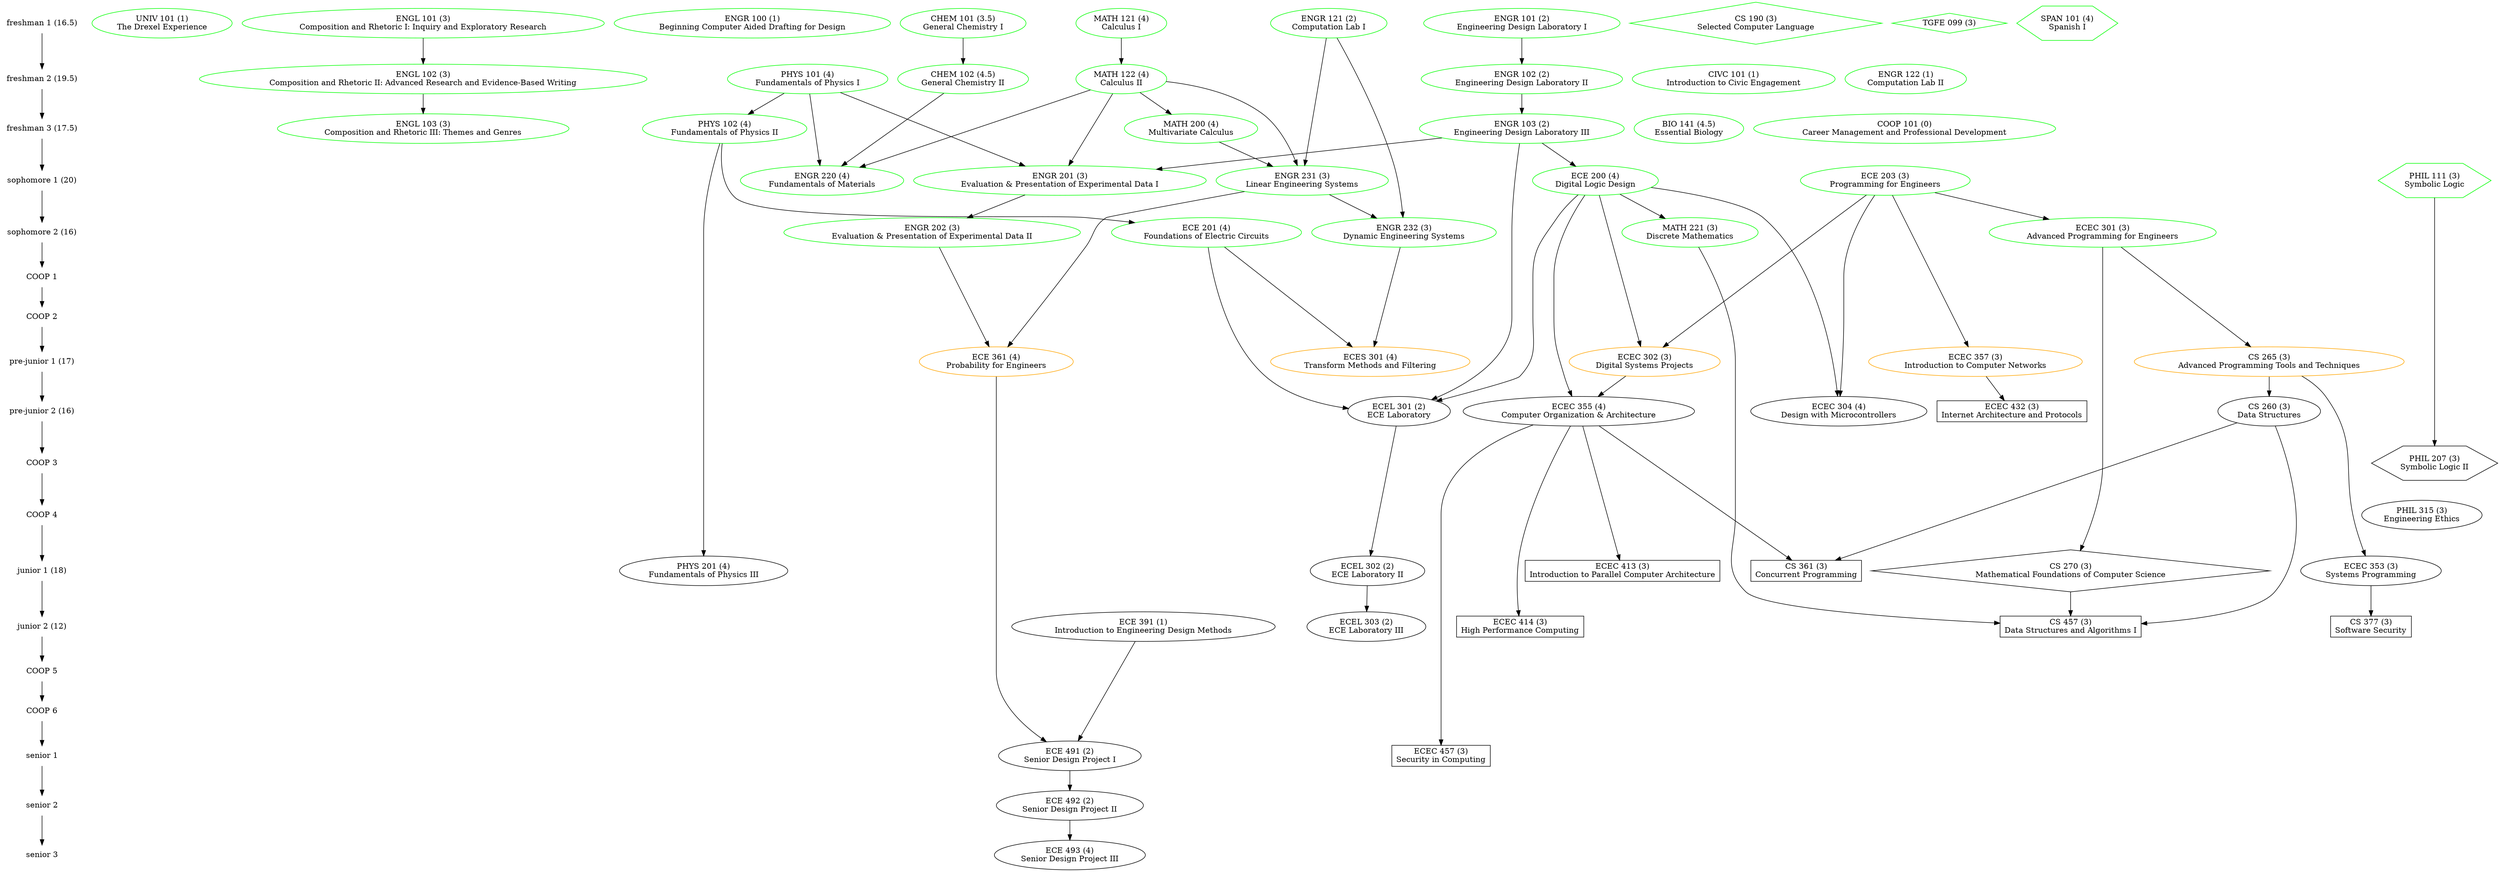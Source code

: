 /* Key:

color:
green = already taken
orange = currently taking
black = not taken

shape:
ellipse = fixed major degree requirement
box = major degree elective
diamond = free elective
hexagon = general education elective

*/

digraph Classes {

  { node [shape=plaintext]
    "freshman 1 (16.5)" ->
    "freshman 2 (19.5)" ->
    "freshman 3 (17.5)" ->
    "sophomore 1 (20)" ->
    "sophomore 2 (16)" ->
    "COOP 1" ->
    "COOP 2" ->
    "pre-junior 1 (17)" ->
    "pre-junior 2 (16)" ->
    "COOP 3" ->
    "COOP 4" ->
    "junior 1 (18)" ->
    "junior 2 (12)" ->
    "COOP 5" ->
    "COOP 6" ->
    "senior 1" ->
    "senior 2" ->
    "senior 3"
  }

  { node [color=green]
    { rank=same "freshman 1 (16.5)"
      "UNIV 101 (1)\nThe Drexel Experience"
      "ENGL 101 (3)\nComposition and Rhetoric I: Inquiry and Exploratory Research"
      "ENGR 100 (1)\nBeginning Computer Aided Drafting for Design"
      "CHEM 101 (3.5)\nGeneral Chemistry I"
      "ENGR 101 (2)\nEngineering Design Laboratory I"
      "ENGR 121 (2)\nComputation Lab I"
      "MATH 121 (4)\nCalculus I"

      // AP Credit
      "CS 190 (3)\nSelected Computer Language" [shape=diamond]
      "TGFE 099 (3)" [shape=diamond]
      "SPAN 101 (4)\nSpanish I" [shape=hexagon]
    }
    { rank=same "freshman 2 (19.5)"
      "CIVC 101 (1)\nIntroduction to Civic Engagement"
      "ENGL 102 (3)\nComposition and Rhetoric II: Advanced Research and Evidence-Based Writing"
      "CHEM 102 (4.5)\nGeneral Chemistry II"
      "ENGR 102 (2)\nEngineering Design Laboratory II"
      "ENGR 122 (1)\nComputation Lab II"
      "MATH 122 (4)\nCalculus II"
      "PHYS 101 (4)\nFundamentals of Physics I"
    }
    { rank=same "freshman 3 (17.5)"
      "ENGL 103 (3)\nComposition and Rhetoric III: Themes and Genres"
      "ENGR 103 (2)\nEngineering Design Laboratory III"
      "BIO 141 (4.5)\nEssential Biology"
      "COOP 101 (0)\nCareer Management and Professional Development"
      "PHYS 102 (4)\nFundamentals of Physics II"
      "MATH 200 (4)\nMultivariate Calculus"
    }
    { rank=same "sophomore 1 (20)"
      "ENGR 201 (3)\nEvaluation & Presentation of Experimental Data I"
      "ENGR 220 (4)\nFundamentals of Materials"
      "ENGR 231 (3)\nLinear Engineering Systems"
      "ECE 203 (3)\nProgramming for Engineers"
      "ECE 200 (4)\nDigital Logic Design"
      "PHIL 111 (3)\nSymbolic Logic" [shape=hexagon]
    }
    { rank=same "sophomore 2 (16)"
      "ECE 201 (4)\nFoundations of Electric Circuits"
      "ENGR 202 (3)\nEvaluation & Presentation of Experimental Data II"
      "ENGR 232 (3)\nDynamic Engineering Systems"
      "MATH 221 (3)\nDiscrete Mathematics"
      "ECEC 301 (3)\nAdvanced Programming for Engineers"
    }
  }
  { node [color=orange]
    { rank=same "pre-junior 1 (17)"
      "CS 265 (3)\nAdvanced Programming Tools and Techniques"
      "ECE 361 (4)\nProbability for Engineers"
      "ECEC 302 (3)\nDigital Systems Projects"
      "ECEC 357 (3)\nIntroduction to Computer Networks"
      "ECES 301 (4)\nTransform Methods and Filtering"
    }
  }
  { rank=same "pre-junior 2 (16)"
    "CS 260 (3)\nData Structures"
    "ECEC 304 (4)\nDesign with Microcontrollers"
    "ECEC 355 (4)\nComputer Organization & Architecture"
    "ECEC 432 (3)\nInternet Architecture and Protocols" [shape=box]
    "ECEL 301 (2)\nECE Laboratory"
  }
  { rank=same "COOP 3"
    "PHIL 207 (3)\nSymbolic Logic II" [shape=hexagon]
  }
  { rank=same "COOP 4"
    "PHIL 315 (3)\nEngineering Ethics"
  }
  { rank=same "junior 1 (18)"
    "CS 361 (3)\nConcurrent Programming" [shape=box]
    "CS 270 (3)\nMathematical Foundations of Computer Science" [shape=diamond]
    "ECEC 353 (3)\nSystems Programming"
    "ECEC 413 (3)\nIntroduction to Parallel Computer Architecture" [shape=box]
    "ECEL 302 (2)\nECE Laboratory II"
    "PHYS 201 (4)\nFundamentals of Physics III"
  }
  { rank=same "junior 2 (12)"
    "CS 377 (3)\nSoftware Security" [shape=box]
    "CS 457 (3)\nData Structures and Algorithms I" [shape=box]
    "ECE 391 (1)\nIntroduction to Engineering Design Methods"
    "ECEC 414 (3)\nHigh Performance Computing" [shape=box]
    "ECEL 303 (2)\nECE Laboratory III"
  }
  { rank=same "senior 1"
    "ECE 491 (2)\nSenior Design Project I"
    "ECEC 457 (3)\nSecurity in Computing" [shape=box]
  }
  { rank=same "senior 2"
    "ECE 492 (2)\nSenior Design Project II"
  }
  { rank=same "senior 3"
    "ECE 493 (4)\nSenior Design Project III"
  }

  // General Education/Liberal Studies

  "CIVC 101 (1)\nIntroduction to Civic Engagement"
  "ENGL 101 (3)\nComposition and Rhetoric I: Inquiry and Exploratory Research"
  -> "ENGL 102 (3)\nComposition and Rhetoric II: Advanced Research and Evidence-Based Writing"
  -> "ENGL 103 (3)\nComposition and Rhetoric III: Themes and Genres"
  "PHIL 315 (3)\nEngineering Ethics"
  "UNIV 101 (1)\nThe Drexel Experience"

  "PHIL 111 (3)\nSymbolic Logic"
  -> "PHIL 207 (3)\nSymbolic Logic II"

  // Foundation Requirements

  "BIO 141 (4.5)\nEssential Biology"
  "CHEM 101 (3.5)\nGeneral Chemistry I"
  -> "CHEM 102 (4.5)\nGeneral Chemistry II"
  "PHYS 101 (4)\nFundamentals of Physics I"
  -> "PHYS 102 (4)\nFundamentals of Physics II"
  -> "PHYS 201 (4)\nFundamentals of Physics III"
  "PHYS 102 (4)\nFundamentals of Physics II"
  -> "ECE 201 (4)\nFoundations of Electric Circuits"
  "MATH 121 (4)\nCalculus I"
  -> "MATH 122 (4)\nCalculus II"
  -> "MATH 200 (4)\nMultivariate Calculus"
  -> "ENGR 231 (3)\nLinear Engineering Systems"
  "ENGR 101 (2)\nEngineering Design Laboratory I"
  -> "ENGR 102 (2)\nEngineering Design Laboratory II"
  -> "ENGR 103 (2)\nEngineering Design Laboratory III"
  -> "ECE 200 (4)\nDigital Logic Design"
  -> "MATH 221 (3)\nDiscrete Mathematics"
  "ECE 203 (3)\nProgramming for Engineers"
  {"MATH 122 (4)\nCalculus II" "PHYS 101 (4)\nFundamentals of Physics I" "ENGR 103 (2)\nEngineering Design Laboratory III"}
  -> "ENGR 201 (3)\nEvaluation & Presentation of Experimental Data I"
  -> "ENGR 202 (3)\nEvaluation & Presentation of Experimental Data II"
  {"CHEM 102 (4.5)\nGeneral Chemistry II" "MATH 122 (4)\nCalculus II" "PHYS 101 (4)\nFundamentals of Physics I"}
  -> "ENGR 220 (4)\nFundamentals of Materials"
  {"MATH 122 (4)\nCalculus II" "ENGR 121 (2)\nComputation Lab I"}
  -> "ENGR 231 (3)\nLinear Engineering Systems"
  {"ENGR 231 (3)\nLinear Engineering Systems" "ENGR 121 (2)\nComputation Lab I"}
  -> "ENGR 232 (3)\nDynamic Engineering Systems"

  // Professional Requirements

  "ECE 203 (3)\nProgramming for Engineers"
  -> "ECEC 301 (3)\nAdvanced Programming for Engineers"
  -> "CS 265 (3)\nAdvanced Programming Tools and Techniques"
  -> "CS 260 (3)\nData Structures"
  {"ENGR 202 (3)\nEvaluation & Presentation of Experimental Data II" "ENGR 231 (3)\nLinear Engineering Systems"}
  -> "ECE 361 (4)\nProbability for Engineers"
  {"ECE 391 (1)\nIntroduction to Engineering Design Methods" "ECE 361 (4)\nProbability for Engineers"}
  -> "ECE 491 (2)\nSenior Design Project I"
  -> "ECE 492 (2)\nSenior Design Project II"
  -> "ECE 493 (4)\nSenior Design Project III"
  {"ECE 203 (3)\nProgramming for Engineers" "ECE 200 (4)\nDigital Logic Design"}
  -> "ECEC 302 (3)\nDigital Systems Projects"
  {"ECE 200 (4)\nDigital Logic Design" "ECE 203 (3)\nProgramming for Engineers"}
  -> "ECEC 304 (4)\nDesign with Microcontrollers"
  "CS 265 (3)\nAdvanced Programming Tools and Techniques"
  -> "ECEC 353 (3)\nSystems Programming"
  {"ECE 200 (4)\nDigital Logic Design" "ECEC 302 (3)\nDigital Systems Projects"}
  -> "ECEC 355 (4)\nComputer Organization & Architecture"
  -> {"ECEC 413 (3)\nIntroduction to Parallel Computer Architecture" "ECEC 414 (3)\nHigh Performance Computing" "ECEC 457 (3)\nSecurity in Computing"}
  "ECE 203 (3)\nProgramming for Engineers"
  -> "ECEC 357 (3)\nIntroduction to Computer Networks"
  -> "ECEC 432 (3)\nInternet Architecture and Protocols"
  {"ENGR 103 (2)\nEngineering Design Laboratory III" "ECE 200 (4)\nDigital Logic Design" "ECE 201 (4)\nFoundations of Electric Circuits"}
  -> "ECEL 301 (2)\nECE Laboratory"
  -> "ECEL 302 (2)\nECE Laboratory II"
  -> "ECEL 303 (2)\nECE Laboratory III"
  {"ENGR 232 (3)\nDynamic Engineering Systems" "ECE 201 (4)\nFoundations of Electric Circuits"}
  -> "ECES 301 (4)\nTransform Methods and Filtering"

  // Free and ECE/COE/BMES 300+ electives

  "ECEC 353 (3)\nSystems Programming"
  -> "CS 377 (3)\nSoftware Security"
  {"CS 260 (3)\nData Structures" "ECEC 355 (4)\nComputer Organization & Architecture"}
  -> "CS 361 (3)\nConcurrent Programming"
  "ECEC 301 (3)\nAdvanced Programming for Engineers"
  -> "CS 270 (3)\nMathematical Foundations of Computer Science"
  {"CS 260 (3)\nData Structures" "CS 270 (3)\nMathematical Foundations of Computer Science" "MATH 221 (3)\nDiscrete Mathematics"}
  -> "CS 457 (3)\nData Structures and Algorithms I"
}
